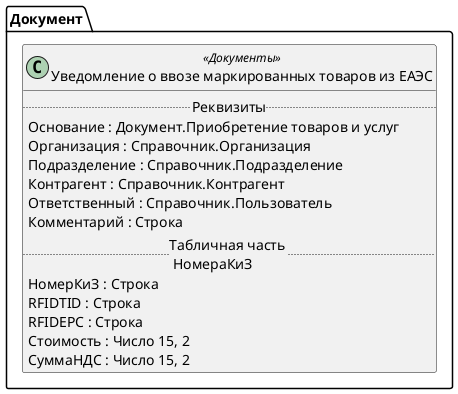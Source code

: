 ﻿@startuml УведомлениеОВвозеМаркированныхТоваровИзЕАЭСГИСМ
'!include templates.wsd
'..\include templates.wsd
class Документ.УведомлениеОВвозеМаркированныхТоваровИзЕАЭСГИСМ as "Уведомление о ввозе маркированных товаров из ЕАЭС" <<Документы>>
{
..Реквизиты..
Основание : Документ.Приобретение товаров и услуг
Организация : Справочник.Организация
Подразделение : Справочник.Подразделение
Контрагент : Справочник.Контрагент
Ответственный : Справочник.Пользователь
Комментарий : Строка
..Табличная часть \n НомераКиЗ..
НомерКиЗ : Строка
RFIDTID : Строка
RFIDEPC : Строка
Стоимость : Число 15, 2
СуммаНДС : Число 15, 2
}
@enduml
